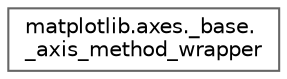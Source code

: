 digraph "Graphical Class Hierarchy"
{
 // LATEX_PDF_SIZE
  bgcolor="transparent";
  edge [fontname=Helvetica,fontsize=10,labelfontname=Helvetica,labelfontsize=10];
  node [fontname=Helvetica,fontsize=10,shape=box,height=0.2,width=0.4];
  rankdir="LR";
  Node0 [id="Node000000",label="matplotlib.axes._base.\l_axis_method_wrapper",height=0.2,width=0.4,color="grey40", fillcolor="white", style="filled",URL="$d8/ded/classmatplotlib_1_1axes_1_1__base_1_1__axis__method__wrapper.html",tooltip=" "];
}
